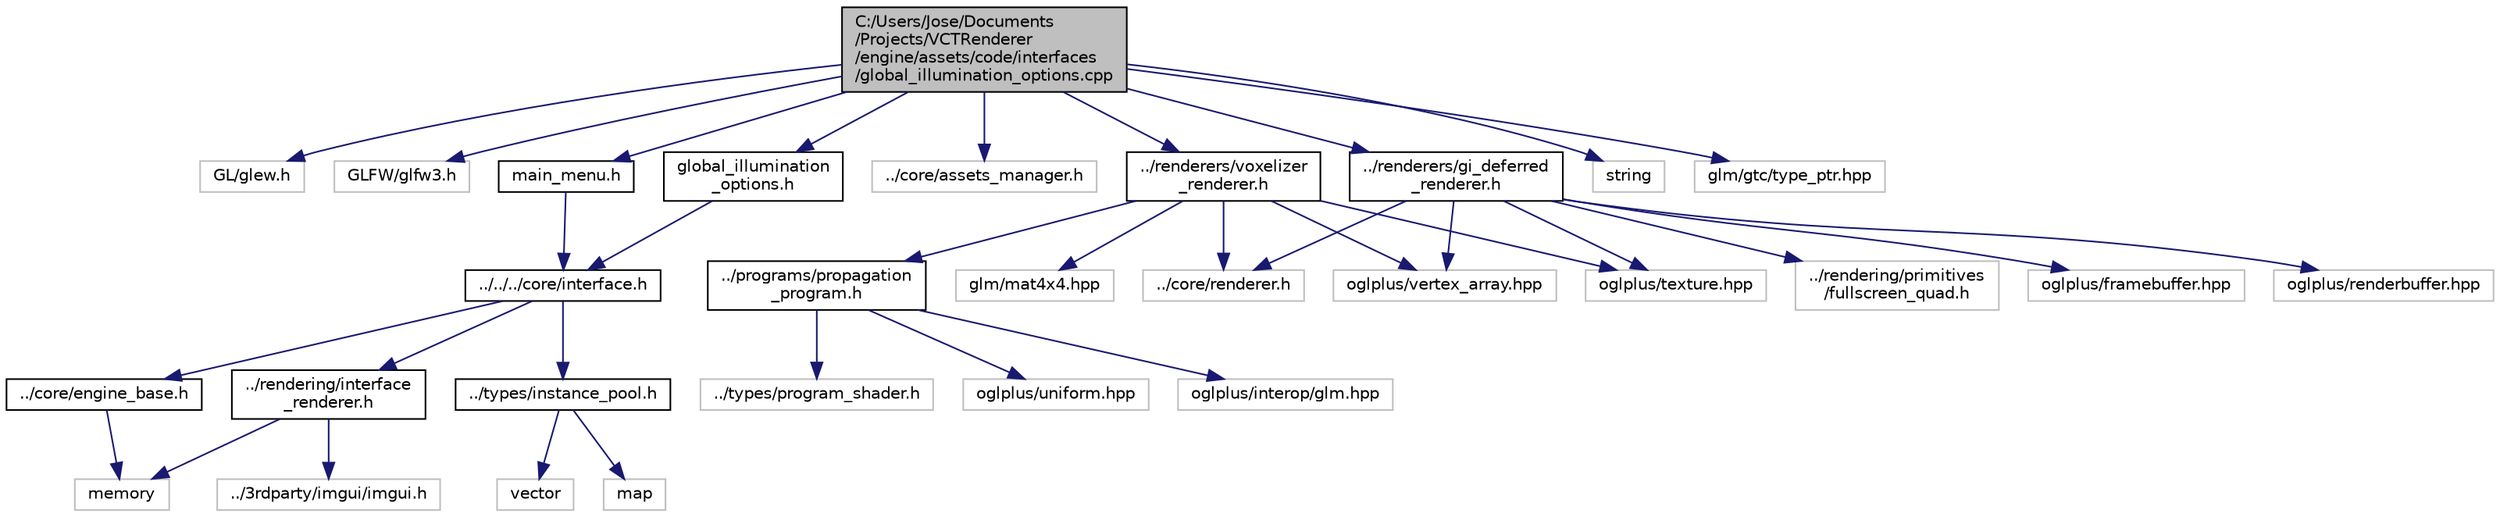 digraph "C:/Users/Jose/Documents/Projects/VCTRenderer/engine/assets/code/interfaces/global_illumination_options.cpp"
{
 // INTERACTIVE_SVG=YES
 // LATEX_PDF_SIZE
  edge [fontname="Helvetica",fontsize="10",labelfontname="Helvetica",labelfontsize="10"];
  node [fontname="Helvetica",fontsize="10",shape=record];
  Node1 [label="C:/Users/Jose/Documents\l/Projects/VCTRenderer\l/engine/assets/code/interfaces\l/global_illumination_options.cpp",height=0.2,width=0.4,color="black", fillcolor="grey75", style="filled", fontcolor="black",tooltip=" "];
  Node1 -> Node2 [color="midnightblue",fontsize="10",style="solid",fontname="Helvetica"];
  Node2 [label="GL/glew.h",height=0.2,width=0.4,color="grey75", fillcolor="white", style="filled",tooltip=" "];
  Node1 -> Node3 [color="midnightblue",fontsize="10",style="solid",fontname="Helvetica"];
  Node3 [label="GLFW/glfw3.h",height=0.2,width=0.4,color="grey75", fillcolor="white", style="filled",tooltip=" "];
  Node1 -> Node4 [color="midnightblue",fontsize="10",style="solid",fontname="Helvetica"];
  Node4 [label="global_illumination\l_options.h",height=0.2,width=0.4,color="black", fillcolor="white", style="filled",URL="$global__illumination__options_8h.html",tooltip=" "];
  Node4 -> Node5 [color="midnightblue",fontsize="10",style="solid",fontname="Helvetica"];
  Node5 [label="../../../core/interface.h",height=0.2,width=0.4,color="black", fillcolor="white", style="filled",URL="$interface_8h.html",tooltip=" "];
  Node5 -> Node6 [color="midnightblue",fontsize="10",style="solid",fontname="Helvetica"];
  Node6 [label="../rendering/interface\l_renderer.h",height=0.2,width=0.4,color="black", fillcolor="white", style="filled",URL="$interface__renderer_8h.html",tooltip=" "];
  Node6 -> Node7 [color="midnightblue",fontsize="10",style="solid",fontname="Helvetica"];
  Node7 [label="memory",height=0.2,width=0.4,color="grey75", fillcolor="white", style="filled",tooltip=" "];
  Node6 -> Node8 [color="midnightblue",fontsize="10",style="solid",fontname="Helvetica"];
  Node8 [label="../3rdparty/imgui/imgui.h",height=0.2,width=0.4,color="grey75", fillcolor="white", style="filled",tooltip=" "];
  Node5 -> Node9 [color="midnightblue",fontsize="10",style="solid",fontname="Helvetica"];
  Node9 [label="../core/engine_base.h",height=0.2,width=0.4,color="black", fillcolor="white", style="filled",URL="$engine__base_8h.html",tooltip=" "];
  Node9 -> Node7 [color="midnightblue",fontsize="10",style="solid",fontname="Helvetica"];
  Node5 -> Node10 [color="midnightblue",fontsize="10",style="solid",fontname="Helvetica"];
  Node10 [label="../types/instance_pool.h",height=0.2,width=0.4,color="black", fillcolor="white", style="filled",URL="$instance__pool_8h.html",tooltip=" "];
  Node10 -> Node11 [color="midnightblue",fontsize="10",style="solid",fontname="Helvetica"];
  Node11 [label="vector",height=0.2,width=0.4,color="grey75", fillcolor="white", style="filled",tooltip=" "];
  Node10 -> Node12 [color="midnightblue",fontsize="10",style="solid",fontname="Helvetica"];
  Node12 [label="map",height=0.2,width=0.4,color="grey75", fillcolor="white", style="filled",tooltip=" "];
  Node1 -> Node13 [color="midnightblue",fontsize="10",style="solid",fontname="Helvetica"];
  Node13 [label="main_menu.h",height=0.2,width=0.4,color="black", fillcolor="white", style="filled",URL="$main__menu_8h.html",tooltip=" "];
  Node13 -> Node5 [color="midnightblue",fontsize="10",style="solid",fontname="Helvetica"];
  Node1 -> Node14 [color="midnightblue",fontsize="10",style="solid",fontname="Helvetica"];
  Node14 [label="../core/assets_manager.h",height=0.2,width=0.4,color="grey75", fillcolor="white", style="filled",tooltip=" "];
  Node1 -> Node15 [color="midnightblue",fontsize="10",style="solid",fontname="Helvetica"];
  Node15 [label="../renderers/gi_deferred\l_renderer.h",height=0.2,width=0.4,color="black", fillcolor="white", style="filled",URL="$gi__deferred__renderer_8h.html",tooltip=" "];
  Node15 -> Node16 [color="midnightblue",fontsize="10",style="solid",fontname="Helvetica"];
  Node16 [label="../core/renderer.h",height=0.2,width=0.4,color="grey75", fillcolor="white", style="filled",tooltip=" "];
  Node15 -> Node17 [color="midnightblue",fontsize="10",style="solid",fontname="Helvetica"];
  Node17 [label="../rendering/primitives\l/fullscreen_quad.h",height=0.2,width=0.4,color="grey75", fillcolor="white", style="filled",tooltip=" "];
  Node15 -> Node18 [color="midnightblue",fontsize="10",style="solid",fontname="Helvetica"];
  Node18 [label="oglplus/vertex_array.hpp",height=0.2,width=0.4,color="grey75", fillcolor="white", style="filled",tooltip=" "];
  Node15 -> Node19 [color="midnightblue",fontsize="10",style="solid",fontname="Helvetica"];
  Node19 [label="oglplus/texture.hpp",height=0.2,width=0.4,color="grey75", fillcolor="white", style="filled",tooltip=" "];
  Node15 -> Node20 [color="midnightblue",fontsize="10",style="solid",fontname="Helvetica"];
  Node20 [label="oglplus/framebuffer.hpp",height=0.2,width=0.4,color="grey75", fillcolor="white", style="filled",tooltip=" "];
  Node15 -> Node21 [color="midnightblue",fontsize="10",style="solid",fontname="Helvetica"];
  Node21 [label="oglplus/renderbuffer.hpp",height=0.2,width=0.4,color="grey75", fillcolor="white", style="filled",tooltip=" "];
  Node1 -> Node22 [color="midnightblue",fontsize="10",style="solid",fontname="Helvetica"];
  Node22 [label="../renderers/voxelizer\l_renderer.h",height=0.2,width=0.4,color="black", fillcolor="white", style="filled",URL="$voxelizer__renderer_8h.html",tooltip=" "];
  Node22 -> Node16 [color="midnightblue",fontsize="10",style="solid",fontname="Helvetica"];
  Node22 -> Node19 [color="midnightblue",fontsize="10",style="solid",fontname="Helvetica"];
  Node22 -> Node23 [color="midnightblue",fontsize="10",style="solid",fontname="Helvetica"];
  Node23 [label="glm/mat4x4.hpp",height=0.2,width=0.4,color="grey75", fillcolor="white", style="filled",tooltip=" "];
  Node22 -> Node18 [color="midnightblue",fontsize="10",style="solid",fontname="Helvetica"];
  Node22 -> Node24 [color="midnightblue",fontsize="10",style="solid",fontname="Helvetica"];
  Node24 [label="../programs/propagation\l_program.h",height=0.2,width=0.4,color="black", fillcolor="white", style="filled",URL="$propagation__program_8h.html",tooltip=" "];
  Node24 -> Node25 [color="midnightblue",fontsize="10",style="solid",fontname="Helvetica"];
  Node25 [label="../types/program_shader.h",height=0.2,width=0.4,color="grey75", fillcolor="white", style="filled",tooltip=" "];
  Node24 -> Node26 [color="midnightblue",fontsize="10",style="solid",fontname="Helvetica"];
  Node26 [label="oglplus/uniform.hpp",height=0.2,width=0.4,color="grey75", fillcolor="white", style="filled",tooltip=" "];
  Node24 -> Node27 [color="midnightblue",fontsize="10",style="solid",fontname="Helvetica"];
  Node27 [label="oglplus/interop/glm.hpp",height=0.2,width=0.4,color="grey75", fillcolor="white", style="filled",tooltip=" "];
  Node1 -> Node28 [color="midnightblue",fontsize="10",style="solid",fontname="Helvetica"];
  Node28 [label="string",height=0.2,width=0.4,color="grey75", fillcolor="white", style="filled",tooltip=" "];
  Node1 -> Node29 [color="midnightblue",fontsize="10",style="solid",fontname="Helvetica"];
  Node29 [label="glm/gtc/type_ptr.hpp",height=0.2,width=0.4,color="grey75", fillcolor="white", style="filled",tooltip=" "];
}
